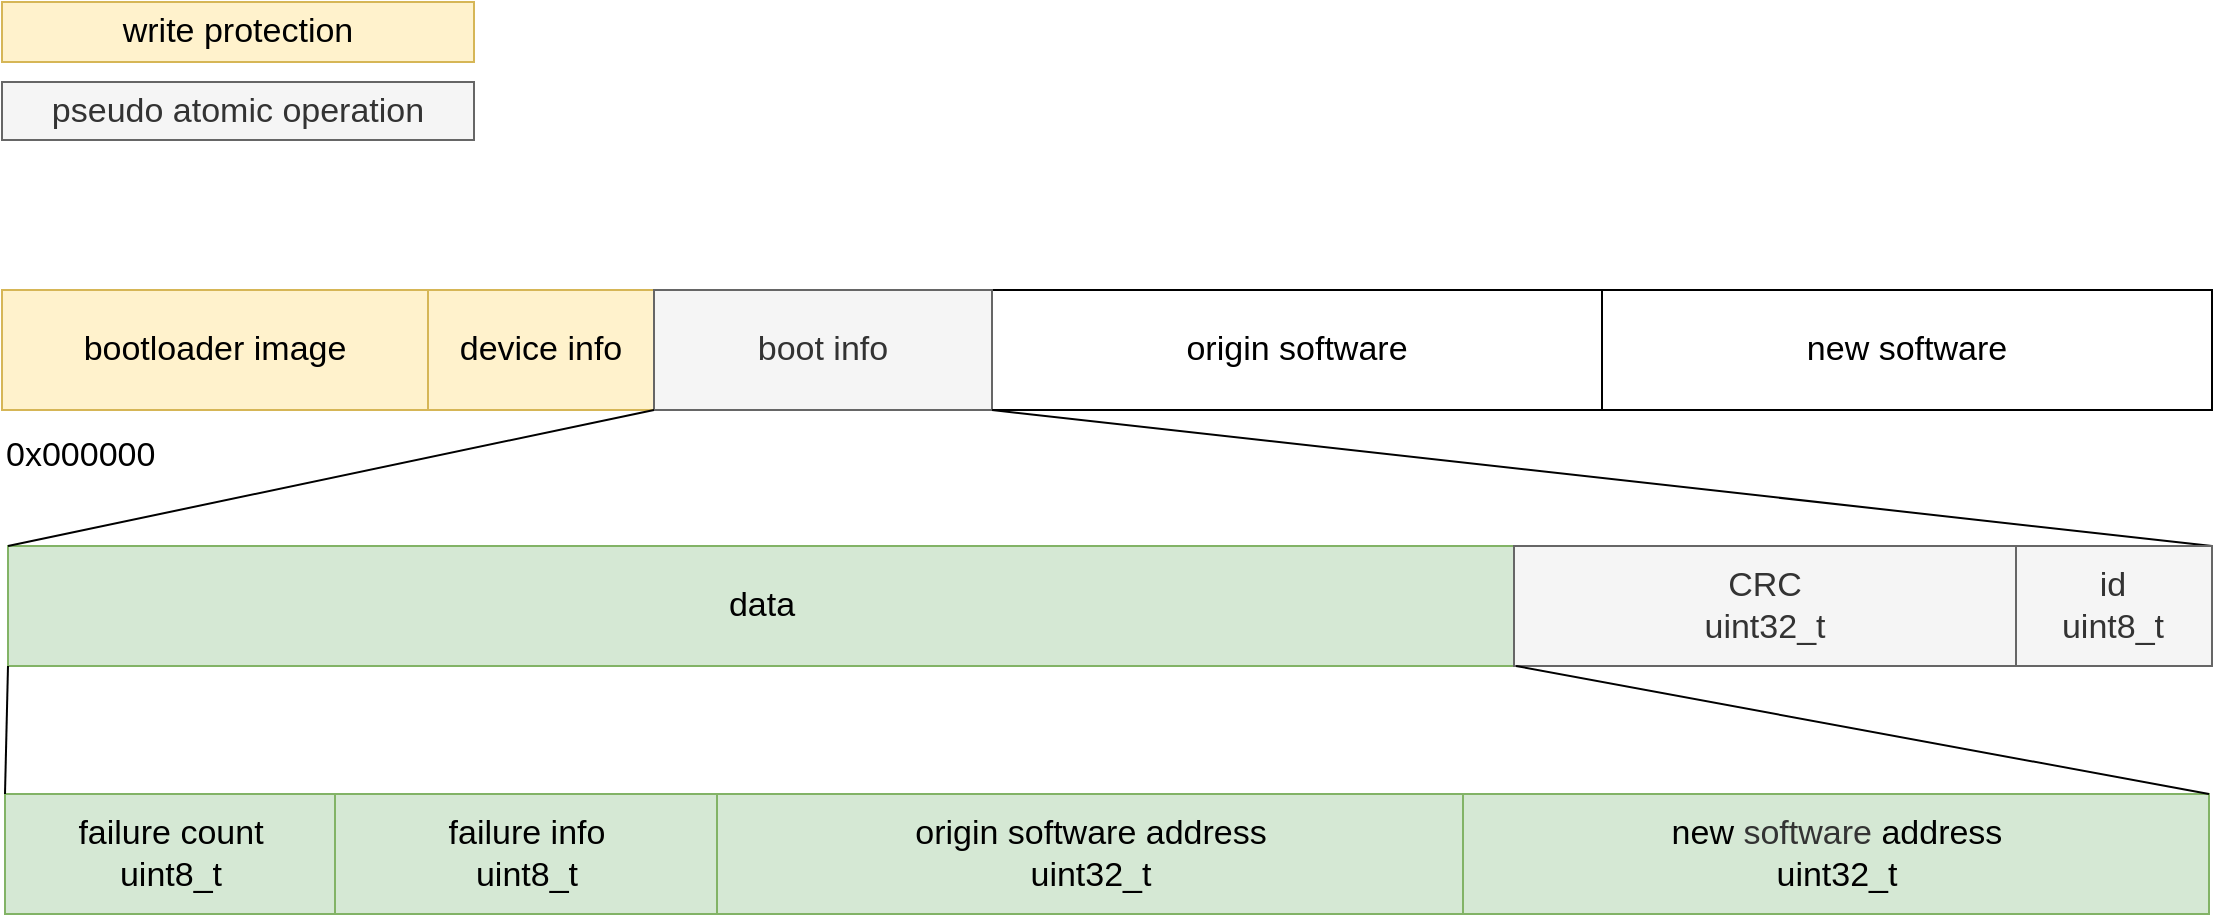 <mxfile scale="3" border="0">
    <diagram id="LzTGRrPrDBO6Tm46XuKC" name="Page-1">
        <mxGraphModel dx="2525" dy="2190" grid="0" gridSize="10" guides="1" tooltips="1" connect="1" arrows="1" fold="1" page="0" pageScale="1" pageWidth="1600" pageHeight="1200" math="0" shadow="0">
            <root>
                <mxCell id="0"/>
                <mxCell id="1" parent="0"/>
                <mxCell id="256" value="" style="rounded=0;whiteSpace=wrap;html=1;fontSize=17;" parent="1" vertex="1">
                    <mxGeometry x="-1179" y="-760" width="1105" height="60" as="geometry"/>
                </mxCell>
                <mxCell id="257" value="bootloader image" style="rounded=0;whiteSpace=wrap;html=1;fontSize=17;fillColor=#fff2cc;strokeColor=#d6b656;" parent="1" vertex="1">
                    <mxGeometry x="-1179" y="-760" width="213" height="60" as="geometry"/>
                </mxCell>
                <mxCell id="258" value="device info" style="rounded=0;whiteSpace=wrap;html=1;fontSize=17;fillColor=#fff2cc;strokeColor=#d6b656;" parent="1" vertex="1">
                    <mxGeometry x="-966" y="-760" width="113" height="60" as="geometry"/>
                </mxCell>
                <mxCell id="259" value="&lt;span style=&quot;color: rgb(0, 0, 0);&quot;&gt;origin&amp;nbsp;&lt;/span&gt;software" style="rounded=0;whiteSpace=wrap;html=1;fontSize=17;" parent="1" vertex="1">
                    <mxGeometry x="-684" y="-760" width="305" height="60" as="geometry"/>
                </mxCell>
                <mxCell id="260" value="&lt;span style=&quot;color: rgb(0, 0, 0);&quot;&gt;new&amp;nbsp;&lt;/span&gt;software" style="rounded=0;whiteSpace=wrap;html=1;fontSize=17;" parent="1" vertex="1">
                    <mxGeometry x="-379" y="-760" width="305" height="60" as="geometry"/>
                </mxCell>
                <mxCell id="262" value="" style="rounded=0;whiteSpace=wrap;html=1;fontSize=17;" parent="1" vertex="1">
                    <mxGeometry x="-1176" y="-632" width="1102" height="60" as="geometry"/>
                </mxCell>
                <mxCell id="266" value="data" style="rounded=0;whiteSpace=wrap;html=1;fillColor=#d5e8d4;strokeColor=#82b366;fontSize=17;" parent="1" vertex="1">
                    <mxGeometry x="-1176" y="-632" width="754" height="60" as="geometry"/>
                </mxCell>
                <mxCell id="270" value="0x00&lt;span style=&quot;color: rgb(0, 0, 0);&quot;&gt;0000&lt;/span&gt;" style="text;html=1;align=left;verticalAlign=middle;resizable=0;points=[];autosize=1;strokeColor=none;fillColor=none;fontSize=17;" parent="1" vertex="1">
                    <mxGeometry x="-1179" y="-693" width="93" height="32" as="geometry"/>
                </mxCell>
                <mxCell id="273" value="boot info" style="rounded=0;whiteSpace=wrap;html=1;fillColor=#f5f5f5;fontColor=#333333;strokeColor=#666666;fontSize=17;" parent="1" vertex="1">
                    <mxGeometry x="-853" y="-760" width="169" height="60" as="geometry"/>
                </mxCell>
                <mxCell id="274" value="" style="endArrow=none;html=1;entryX=1;entryY=1;entryDx=0;entryDy=0;exitX=0;exitY=0;exitDx=0;exitDy=0;fontSize=17;" parent="1" target="258" edge="1">
                    <mxGeometry width="50" height="50" relative="1" as="geometry">
                        <mxPoint x="-1176" y="-632" as="sourcePoint"/>
                        <mxPoint x="-825" y="-665" as="targetPoint"/>
                    </mxGeometry>
                </mxCell>
                <mxCell id="275" value="" style="endArrow=none;html=1;entryX=0;entryY=1;entryDx=0;entryDy=0;exitX=1;exitY=0;exitDx=0;exitDy=0;fontSize=17;" parent="1" target="259" edge="1">
                    <mxGeometry width="50" height="50" relative="1" as="geometry">
                        <mxPoint x="-74" y="-632" as="sourcePoint"/>
                        <mxPoint x="-683" y="-685" as="targetPoint"/>
                    </mxGeometry>
                </mxCell>
                <mxCell id="276" value="write protection" style="rounded=0;whiteSpace=wrap;html=1;fillColor=#fff2cc;strokeColor=#d6b656;fontSize=17;" parent="1" vertex="1">
                    <mxGeometry x="-1179" y="-904" width="236" height="30" as="geometry"/>
                </mxCell>
                <mxCell id="277" value="pseudo atomic operation" style="rounded=0;whiteSpace=wrap;html=1;fillColor=#f5f5f5;strokeColor=#666666;fontColor=#333333;fontSize=17;" parent="1" vertex="1">
                    <mxGeometry x="-1179" y="-864" width="236" height="29" as="geometry"/>
                </mxCell>
                <mxCell id="284" value="" style="rounded=0;whiteSpace=wrap;html=1;fontSize=17;" vertex="1" parent="1">
                    <mxGeometry x="-1177.5" y="-508" width="1102" height="60" as="geometry"/>
                </mxCell>
                <mxCell id="285" value="failure count&lt;div&gt;uint8_t&lt;/div&gt;" style="rounded=0;whiteSpace=wrap;html=1;fillColor=#d5e8d4;strokeColor=#82b366;fontSize=17;" vertex="1" parent="1">
                    <mxGeometry x="-1177.5" y="-508" width="165" height="60" as="geometry"/>
                </mxCell>
                <mxCell id="286" value="origin software address&lt;div&gt;uint32_t&lt;/div&gt;" style="rounded=0;whiteSpace=wrap;html=1;fillColor=#d5e8d4;strokeColor=#82b366;fontSize=17;" vertex="1" parent="1">
                    <mxGeometry x="-821.5" y="-508" width="373" height="60" as="geometry"/>
                </mxCell>
                <mxCell id="287" value="new&amp;nbsp;&lt;span style=&quot;color: rgb(51, 51, 51);&quot;&gt;software&amp;nbsp;&lt;/span&gt;address&lt;div&gt;uint32_t&lt;/div&gt;" style="rounded=0;whiteSpace=wrap;html=1;fillColor=#d5e8d4;strokeColor=#82b366;fontSize=17;" vertex="1" parent="1">
                    <mxGeometry x="-448.5" y="-508" width="373" height="60" as="geometry"/>
                </mxCell>
                <mxCell id="288" value="failure info&lt;br&gt;&lt;div&gt;uint8_t&lt;/div&gt;" style="rounded=0;whiteSpace=wrap;html=1;fillColor=#d5e8d4;strokeColor=#82b366;fontSize=17;" vertex="1" parent="1">
                    <mxGeometry x="-1012.5" y="-508" width="191" height="60" as="geometry"/>
                </mxCell>
                <mxCell id="289" value="id&lt;br&gt;uint8_t" style="rounded=0;whiteSpace=wrap;html=1;fillColor=#f5f5f5;fontColor=#333333;strokeColor=#666666;fontSize=17;" vertex="1" parent="1">
                    <mxGeometry x="-173" y="-632" width="99" height="60" as="geometry"/>
                </mxCell>
                <mxCell id="290" value="CRC&lt;div&gt;uint32_t&lt;/div&gt;" style="rounded=0;whiteSpace=wrap;html=1;fillColor=#f5f5f5;fontColor=#333333;strokeColor=#666666;fontSize=17;" vertex="1" parent="1">
                    <mxGeometry x="-423" y="-632" width="251" height="60" as="geometry"/>
                </mxCell>
                <mxCell id="292" value="" style="endArrow=none;html=1;entryX=0;entryY=1;entryDx=0;entryDy=0;fontSize=17;exitX=0;exitY=0;exitDx=0;exitDy=0;" edge="1" parent="1" source="285" target="266">
                    <mxGeometry width="50" height="50" relative="1" as="geometry">
                        <mxPoint x="-1176" y="-509" as="sourcePoint"/>
                        <mxPoint x="-843" y="-690" as="targetPoint"/>
                    </mxGeometry>
                </mxCell>
                <mxCell id="293" value="" style="endArrow=none;html=1;entryX=1;entryY=0;entryDx=0;entryDy=0;fontSize=17;exitX=1;exitY=1;exitDx=0;exitDy=0;" edge="1" parent="1" source="266" target="287">
                    <mxGeometry width="50" height="50" relative="1" as="geometry">
                        <mxPoint x="-440" y="-551" as="sourcePoint"/>
                        <mxPoint x="-833" y="-680" as="targetPoint"/>
                    </mxGeometry>
                </mxCell>
            </root>
        </mxGraphModel>
    </diagram>
</mxfile>